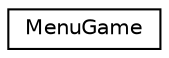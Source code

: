 digraph "Graphical Class Hierarchy"
{
 // LATEX_PDF_SIZE
  edge [fontname="Helvetica",fontsize="10",labelfontname="Helvetica",labelfontsize="10"];
  node [fontname="Helvetica",fontsize="10",shape=record];
  rankdir="LR";
  Node0 [label="MenuGame",height=0.2,width=0.4,color="black", fillcolor="white", style="filled",URL="$d7/d56/structMenuGame.html",tooltip=" "];
}
